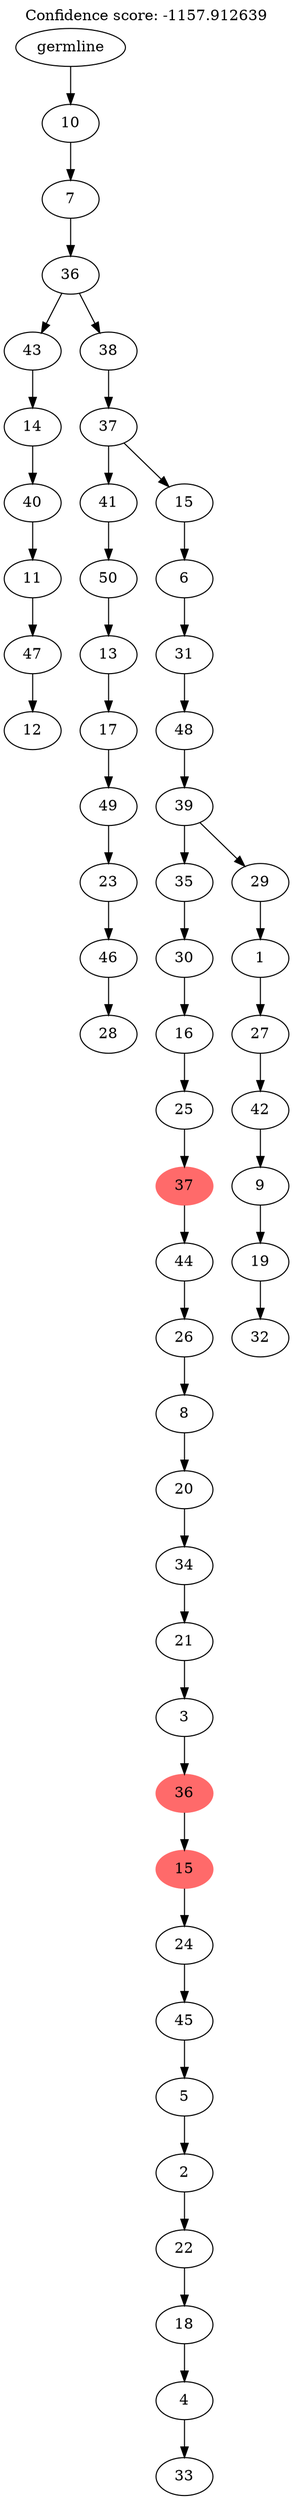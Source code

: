 digraph g {
	"52" -> "53";
	"53" [label="12"];
	"51" -> "52";
	"52" [label="47"];
	"50" -> "51";
	"51" [label="11"];
	"49" -> "50";
	"50" [label="40"];
	"48" -> "49";
	"49" [label="14"];
	"46" -> "47";
	"47" [label="28"];
	"45" -> "46";
	"46" [label="46"];
	"44" -> "45";
	"45" [label="23"];
	"43" -> "44";
	"44" [label="49"];
	"42" -> "43";
	"43" [label="17"];
	"41" -> "42";
	"42" [label="13"];
	"40" -> "41";
	"41" [label="50"];
	"38" -> "39";
	"39" [label="33"];
	"37" -> "38";
	"38" [label="4"];
	"36" -> "37";
	"37" [label="18"];
	"35" -> "36";
	"36" [label="22"];
	"34" -> "35";
	"35" [label="2"];
	"33" -> "34";
	"34" [label="5"];
	"32" -> "33";
	"33" [label="45"];
	"31" -> "32";
	"32" [label="24"];
	"30" -> "31";
	"31" [color=indianred1, style=filled, label="15"];
	"29" -> "30";
	"30" [color=indianred1, style=filled, label="36"];
	"28" -> "29";
	"29" [label="3"];
	"27" -> "28";
	"28" [label="21"];
	"26" -> "27";
	"27" [label="34"];
	"25" -> "26";
	"26" [label="20"];
	"24" -> "25";
	"25" [label="8"];
	"23" -> "24";
	"24" [label="26"];
	"22" -> "23";
	"23" [label="44"];
	"21" -> "22";
	"22" [color=indianred1, style=filled, label="37"];
	"20" -> "21";
	"21" [label="25"];
	"19" -> "20";
	"20" [label="16"];
	"18" -> "19";
	"19" [label="30"];
	"16" -> "17";
	"17" [label="32"];
	"15" -> "16";
	"16" [label="19"];
	"14" -> "15";
	"15" [label="9"];
	"13" -> "14";
	"14" [label="42"];
	"12" -> "13";
	"13" [label="27"];
	"11" -> "12";
	"12" [label="1"];
	"10" -> "11";
	"11" [label="29"];
	"10" -> "18";
	"18" [label="35"];
	"9" -> "10";
	"10" [label="39"];
	"8" -> "9";
	"9" [label="48"];
	"7" -> "8";
	"8" [label="31"];
	"6" -> "7";
	"7" [label="6"];
	"5" -> "6";
	"6" [label="15"];
	"5" -> "40";
	"40" [label="41"];
	"4" -> "5";
	"5" [label="37"];
	"3" -> "4";
	"4" [label="38"];
	"3" -> "48";
	"48" [label="43"];
	"2" -> "3";
	"3" [label="36"];
	"1" -> "2";
	"2" [label="7"];
	"0" -> "1";
	"1" [label="10"];
	"0" [label="germline"];
	labelloc="t";
	label="Confidence score: -1157.912639";
}
